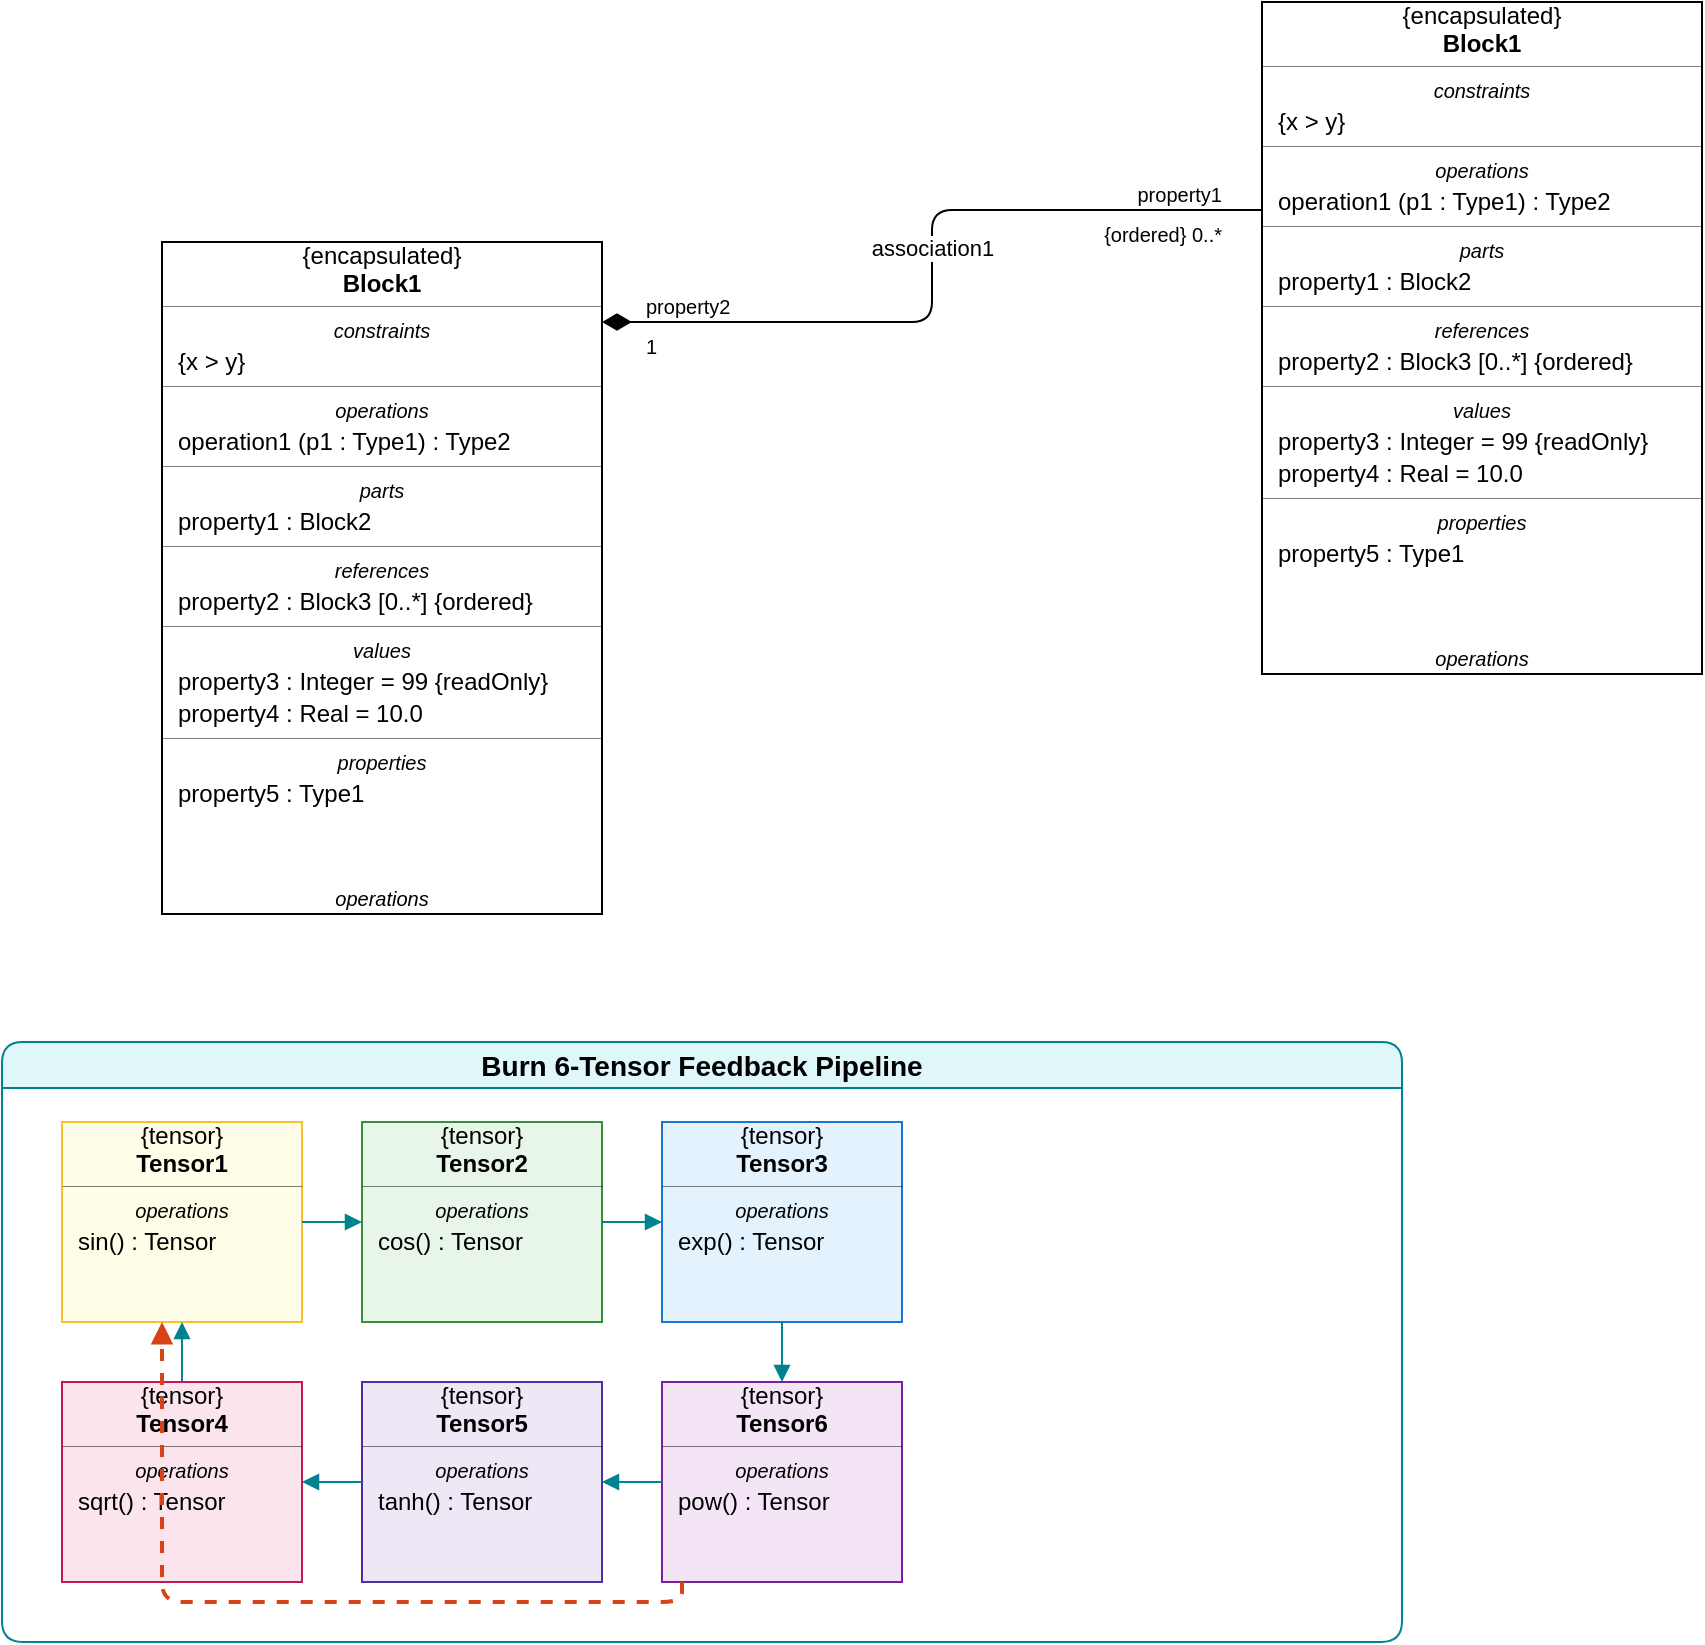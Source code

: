 <mxfile version="28.0.6">
  <diagram id="PFNuNgk9BitoZbuEjrIU" name="Page-1">
    <mxGraphModel dx="1572" dy="1638" grid="1" gridSize="10" guides="1" tooltips="1" connect="1" arrows="1" fold="1" page="1" pageScale="1" pageWidth="850" pageHeight="1100" math="0" shadow="0">
      <root>
        <mxCell id="0" />
        <mxCell id="1" parent="0" />
        <mxCell id="6" value="" style="fontStyle=1;align=center;verticalAlign=middle;childLayout=stackLayout;horizontal=1;horizontalStack=0;resizeParent=1;resizeParentMax=0;resizeLast=0;marginBottom=0;" parent="1" vertex="1">
          <mxGeometry x="130" y="300" width="220" height="336" as="geometry" />
        </mxCell>
        <mxCell id="8" value="{encapsulated}" style="html=1;align=center;spacing=0;verticalAlign=middle;strokeColor=none;fillColor=none;whiteSpace=wrap;" parent="6" vertex="1">
          <mxGeometry width="220" height="14" as="geometry" />
        </mxCell>
        <mxCell id="9" value="Block1" style="html=1;align=center;spacing=0;verticalAlign=middle;strokeColor=none;fillColor=none;whiteSpace=wrap;fontStyle=1;" parent="6" vertex="1">
          <mxGeometry y="14" width="220" height="14" as="geometry" />
        </mxCell>
        <mxCell id="10" value="" style="line;strokeWidth=0.25;fillColor=none;align=left;verticalAlign=middle;spacingTop=-1;spacingLeft=3;spacingRight=3;rotatable=0;labelPosition=right;points=[];portConstraint=eastwest;" parent="6" vertex="1">
          <mxGeometry y="28" width="220" height="8" as="geometry" />
        </mxCell>
        <mxCell id="11" value="constraints" style="html=1;align=center;spacing=0;verticalAlign=middle;strokeColor=none;fillColor=none;whiteSpace=wrap;fontStyle=2;fontSize=10;" parent="6" vertex="1">
          <mxGeometry y="36" width="220" height="16" as="geometry" />
        </mxCell>
        <mxCell id="12" value="{x &gt; y}" style="html=1;align=left;spacing=0;spacingLeft=8;verticalAlign=middle;strokeColor=none;fillColor=none;whiteSpace=wrap;" parent="6" vertex="1">
          <mxGeometry y="52" width="220" height="16" as="geometry" />
        </mxCell>
        <mxCell id="13" value="" style="line;strokeWidth=0.25;fillColor=none;align=left;verticalAlign=middle;spacingTop=-1;spacingLeft=3;spacingRight=3;rotatable=0;labelPosition=right;points=[];portConstraint=eastwest;" parent="6" vertex="1">
          <mxGeometry y="68" width="220" height="8" as="geometry" />
        </mxCell>
        <mxCell id="14" value="operations" style="html=1;align=center;spacing=0;verticalAlign=middle;strokeColor=none;fillColor=none;whiteSpace=wrap;fontStyle=2;fontSize=10;" parent="6" vertex="1">
          <mxGeometry y="76" width="220" height="16" as="geometry" />
        </mxCell>
        <mxCell id="15" value="operation1 (p1 : Type1) : Type2" style="html=1;align=left;spacing=0;spacingLeft=8;verticalAlign=middle;strokeColor=none;fillColor=none;whiteSpace=wrap;" parent="6" vertex="1">
          <mxGeometry y="92" width="220" height="16" as="geometry" />
        </mxCell>
        <mxCell id="16" value="" style="line;strokeWidth=0.25;fillColor=none;align=left;verticalAlign=middle;spacingTop=-1;spacingLeft=3;spacingRight=3;rotatable=0;labelPosition=right;points=[];portConstraint=eastwest;" parent="6" vertex="1">
          <mxGeometry y="108" width="220" height="8" as="geometry" />
        </mxCell>
        <mxCell id="17" value="parts" style="html=1;align=center;spacing=0;verticalAlign=middle;strokeColor=none;fillColor=none;whiteSpace=wrap;fontStyle=2;fontSize=10;" parent="6" vertex="1">
          <mxGeometry y="116" width="220" height="16" as="geometry" />
        </mxCell>
        <mxCell id="18" value="property1 : Block2" style="html=1;align=left;spacing=0;spacingLeft=8;verticalAlign=middle;strokeColor=none;fillColor=none;whiteSpace=wrap;" parent="6" vertex="1">
          <mxGeometry y="132" width="220" height="16" as="geometry" />
        </mxCell>
        <mxCell id="19" value="" style="line;strokeWidth=0.25;fillColor=none;align=left;verticalAlign=middle;spacingTop=-1;spacingLeft=3;spacingRight=3;rotatable=0;labelPosition=right;points=[];portConstraint=eastwest;" parent="6" vertex="1">
          <mxGeometry y="148" width="220" height="8" as="geometry" />
        </mxCell>
        <mxCell id="20" value="references" style="html=1;align=center;spacing=0;verticalAlign=middle;strokeColor=none;fillColor=none;whiteSpace=wrap;fontStyle=2;fontSize=10;" parent="6" vertex="1">
          <mxGeometry y="156" width="220" height="16" as="geometry" />
        </mxCell>
        <mxCell id="21" value="property2 : Block3 [0..*] {ordered}" style="html=1;align=left;spacing=0;spacingLeft=8;verticalAlign=middle;strokeColor=none;fillColor=none;whiteSpace=wrap;" parent="6" vertex="1">
          <mxGeometry y="172" width="220" height="16" as="geometry" />
        </mxCell>
        <mxCell id="22" value="" style="line;strokeWidth=0.25;fillColor=none;align=left;verticalAlign=middle;spacingTop=-1;spacingLeft=3;spacingRight=3;rotatable=0;labelPosition=right;points=[];portConstraint=eastwest;" parent="6" vertex="1">
          <mxGeometry y="188" width="220" height="8" as="geometry" />
        </mxCell>
        <mxCell id="23" value="values" style="html=1;align=center;spacing=0;verticalAlign=middle;strokeColor=none;fillColor=none;whiteSpace=wrap;fontStyle=2;fontSize=10;" parent="6" vertex="1">
          <mxGeometry y="196" width="220" height="16" as="geometry" />
        </mxCell>
        <mxCell id="24" value="property3 : Integer = 99 {readOnly}" style="html=1;align=left;spacing=0;spacingLeft=8;verticalAlign=middle;strokeColor=none;fillColor=none;whiteSpace=wrap;" parent="6" vertex="1">
          <mxGeometry y="212" width="220" height="16" as="geometry" />
        </mxCell>
        <mxCell id="25" value="property4 : Real = 10.0" style="html=1;align=left;spacing=0;spacingLeft=8;verticalAlign=middle;strokeColor=none;fillColor=none;whiteSpace=wrap;" parent="6" vertex="1">
          <mxGeometry y="228" width="220" height="16" as="geometry" />
        </mxCell>
        <mxCell id="26" value="" style="line;strokeWidth=0.25;fillColor=none;align=left;verticalAlign=middle;spacingTop=-1;spacingLeft=3;spacingRight=3;rotatable=0;labelPosition=right;points=[];portConstraint=eastwest;" parent="6" vertex="1">
          <mxGeometry y="244" width="220" height="8" as="geometry" />
        </mxCell>
        <mxCell id="27" value="properties" style="html=1;align=center;spacing=0;verticalAlign=middle;strokeColor=none;fillColor=none;whiteSpace=wrap;fontStyle=2;fontSize=10;" parent="6" vertex="1">
          <mxGeometry y="252" width="220" height="16" as="geometry" />
        </mxCell>
        <mxCell id="28" value="property5 : Type1" style="html=1;align=left;spacing=0;spacingLeft=8;verticalAlign=middle;strokeColor=none;fillColor=none;whiteSpace=wrap;" parent="6" vertex="1">
          <mxGeometry y="268" width="220" height="16" as="geometry" />
        </mxCell>
        <mxCell id="29" value="" style="html=1;align=left;spacing=0;spacingLeft=8;verticalAlign=middle;strokeColor=none;fillColor=none;whiteSpace=wrap;" parent="6" vertex="1">
          <mxGeometry y="284" width="220" height="36" as="geometry" />
        </mxCell>
        <mxCell id="30" value="operations" style="html=1;align=center;spacing=0;verticalAlign=middle;strokeColor=none;fillColor=none;whiteSpace=wrap;fontStyle=2;fontSize=10;" parent="6" vertex="1">
          <mxGeometry y="320" width="220" height="16" as="geometry" />
        </mxCell>
        <mxCell id="31" value="" style="fontStyle=1;align=center;verticalAlign=middle;childLayout=stackLayout;horizontal=1;horizontalStack=0;resizeParent=1;resizeParentMax=0;resizeLast=0;marginBottom=0;" parent="1" vertex="1">
          <mxGeometry x="680" y="180" width="220" height="336" as="geometry" />
        </mxCell>
        <mxCell id="32" value="{encapsulated}" style="html=1;align=center;spacing=0;verticalAlign=middle;strokeColor=none;fillColor=none;whiteSpace=wrap;" parent="31" vertex="1">
          <mxGeometry width="220" height="14" as="geometry" />
        </mxCell>
        <mxCell id="33" value="Block1" style="html=1;align=center;spacing=0;verticalAlign=middle;strokeColor=none;fillColor=none;whiteSpace=wrap;fontStyle=1;" parent="31" vertex="1">
          <mxGeometry y="14" width="220" height="14" as="geometry" />
        </mxCell>
        <mxCell id="34" value="" style="line;strokeWidth=0.25;fillColor=none;align=left;verticalAlign=middle;spacingTop=-1;spacingLeft=3;spacingRight=3;rotatable=0;labelPosition=right;points=[];portConstraint=eastwest;" parent="31" vertex="1">
          <mxGeometry y="28" width="220" height="8" as="geometry" />
        </mxCell>
        <mxCell id="35" value="constraints" style="html=1;align=center;spacing=0;verticalAlign=middle;strokeColor=none;fillColor=none;whiteSpace=wrap;fontStyle=2;fontSize=10;" parent="31" vertex="1">
          <mxGeometry y="36" width="220" height="16" as="geometry" />
        </mxCell>
        <mxCell id="36" value="{x &gt; y}" style="html=1;align=left;spacing=0;spacingLeft=8;verticalAlign=middle;strokeColor=none;fillColor=none;whiteSpace=wrap;" parent="31" vertex="1">
          <mxGeometry y="52" width="220" height="16" as="geometry" />
        </mxCell>
        <mxCell id="37" value="" style="line;strokeWidth=0.25;fillColor=none;align=left;verticalAlign=middle;spacingTop=-1;spacingLeft=3;spacingRight=3;rotatable=0;labelPosition=right;points=[];portConstraint=eastwest;" parent="31" vertex="1">
          <mxGeometry y="68" width="220" height="8" as="geometry" />
        </mxCell>
        <mxCell id="38" value="operations" style="html=1;align=center;spacing=0;verticalAlign=middle;strokeColor=none;fillColor=none;whiteSpace=wrap;fontStyle=2;fontSize=10;" parent="31" vertex="1">
          <mxGeometry y="76" width="220" height="16" as="geometry" />
        </mxCell>
        <mxCell id="39" value="operation1 (p1 : Type1) : Type2" style="html=1;align=left;spacing=0;spacingLeft=8;verticalAlign=middle;strokeColor=none;fillColor=none;whiteSpace=wrap;" parent="31" vertex="1">
          <mxGeometry y="92" width="220" height="16" as="geometry" />
        </mxCell>
        <mxCell id="40" value="" style="line;strokeWidth=0.25;fillColor=none;align=left;verticalAlign=middle;spacingTop=-1;spacingLeft=3;spacingRight=3;rotatable=0;labelPosition=right;points=[];portConstraint=eastwest;" parent="31" vertex="1">
          <mxGeometry y="108" width="220" height="8" as="geometry" />
        </mxCell>
        <mxCell id="41" value="parts" style="html=1;align=center;spacing=0;verticalAlign=middle;strokeColor=none;fillColor=none;whiteSpace=wrap;fontStyle=2;fontSize=10;" parent="31" vertex="1">
          <mxGeometry y="116" width="220" height="16" as="geometry" />
        </mxCell>
        <mxCell id="42" value="property1 : Block2" style="html=1;align=left;spacing=0;spacingLeft=8;verticalAlign=middle;strokeColor=none;fillColor=none;whiteSpace=wrap;" parent="31" vertex="1">
          <mxGeometry y="132" width="220" height="16" as="geometry" />
        </mxCell>
        <mxCell id="43" value="" style="line;strokeWidth=0.25;fillColor=none;align=left;verticalAlign=middle;spacingTop=-1;spacingLeft=3;spacingRight=3;rotatable=0;labelPosition=right;points=[];portConstraint=eastwest;" parent="31" vertex="1">
          <mxGeometry y="148" width="220" height="8" as="geometry" />
        </mxCell>
        <mxCell id="44" value="references" style="html=1;align=center;spacing=0;verticalAlign=middle;strokeColor=none;fillColor=none;whiteSpace=wrap;fontStyle=2;fontSize=10;" parent="31" vertex="1">
          <mxGeometry y="156" width="220" height="16" as="geometry" />
        </mxCell>
        <mxCell id="45" value="property2 : Block3 [0..*] {ordered}" style="html=1;align=left;spacing=0;spacingLeft=8;verticalAlign=middle;strokeColor=none;fillColor=none;whiteSpace=wrap;" parent="31" vertex="1">
          <mxGeometry y="172" width="220" height="16" as="geometry" />
        </mxCell>
        <mxCell id="46" value="" style="line;strokeWidth=0.25;fillColor=none;align=left;verticalAlign=middle;spacingTop=-1;spacingLeft=3;spacingRight=3;rotatable=0;labelPosition=right;points=[];portConstraint=eastwest;" parent="31" vertex="1">
          <mxGeometry y="188" width="220" height="8" as="geometry" />
        </mxCell>
        <mxCell id="47" value="values" style="html=1;align=center;spacing=0;verticalAlign=middle;strokeColor=none;fillColor=none;whiteSpace=wrap;fontStyle=2;fontSize=10;" parent="31" vertex="1">
          <mxGeometry y="196" width="220" height="16" as="geometry" />
        </mxCell>
        <mxCell id="48" value="property3 : Integer = 99 {readOnly}" style="html=1;align=left;spacing=0;spacingLeft=8;verticalAlign=middle;strokeColor=none;fillColor=none;whiteSpace=wrap;" parent="31" vertex="1">
          <mxGeometry y="212" width="220" height="16" as="geometry" />
        </mxCell>
        <mxCell id="49" value="property4 : Real = 10.0" style="html=1;align=left;spacing=0;spacingLeft=8;verticalAlign=middle;strokeColor=none;fillColor=none;whiteSpace=wrap;" parent="31" vertex="1">
          <mxGeometry y="228" width="220" height="16" as="geometry" />
        </mxCell>
        <mxCell id="50" value="" style="line;strokeWidth=0.25;fillColor=none;align=left;verticalAlign=middle;spacingTop=-1;spacingLeft=3;spacingRight=3;rotatable=0;labelPosition=right;points=[];portConstraint=eastwest;" parent="31" vertex="1">
          <mxGeometry y="244" width="220" height="8" as="geometry" />
        </mxCell>
        <mxCell id="51" value="properties" style="html=1;align=center;spacing=0;verticalAlign=middle;strokeColor=none;fillColor=none;whiteSpace=wrap;fontStyle=2;fontSize=10;" parent="31" vertex="1">
          <mxGeometry y="252" width="220" height="16" as="geometry" />
        </mxCell>
        <mxCell id="52" value="property5 : Type1" style="html=1;align=left;spacing=0;spacingLeft=8;verticalAlign=middle;strokeColor=none;fillColor=none;whiteSpace=wrap;" parent="31" vertex="1">
          <mxGeometry y="268" width="220" height="16" as="geometry" />
        </mxCell>
        <mxCell id="53" value="" style="html=1;align=left;spacing=0;spacingLeft=8;verticalAlign=middle;strokeColor=none;fillColor=none;whiteSpace=wrap;" parent="31" vertex="1">
          <mxGeometry y="284" width="220" height="36" as="geometry" />
        </mxCell>
        <mxCell id="54" value="operations" style="html=1;align=center;spacing=0;verticalAlign=middle;strokeColor=none;fillColor=none;whiteSpace=wrap;fontStyle=2;fontSize=10;" parent="31" vertex="1">
          <mxGeometry y="320" width="220" height="16" as="geometry" />
        </mxCell>
        <mxCell id="57" value="association1" style="verticalAlign=bottom;html=1;endArrow=none;edgeStyle=orthogonalEdgeStyle;startFill=1;startSize=12;startArrow=diamondThin;exitX=1;exitY=0.25;exitDx=0;exitDy=0;entryX=0;entryY=0.75;entryDx=0;entryDy=0;" parent="1" source="11" target="39" edge="1">
          <mxGeometry relative="1" as="geometry">
            <mxPoint x="370" y="290" as="sourcePoint" />
            <mxPoint x="620" y="290" as="targetPoint" />
          </mxGeometry>
        </mxCell>
        <mxCell id="58" value="1" style="resizable=0;html=1;align=left;verticalAlign=top;labelBackgroundColor=none;fontSize=10" parent="57" connectable="0" vertex="1">
          <mxGeometry x="-0.9" relative="1" as="geometry" />
        </mxCell>
        <mxCell id="59" value="property2" style="resizable=0;html=1;align=left;verticalAlign=bottom;labelBackgroundColor=none;fontSize=10" parent="57" connectable="0" vertex="1">
          <mxGeometry x="-0.9" relative="1" as="geometry" />
        </mxCell>
        <mxCell id="60" value="{ordered} 0..*" style="resizable=0;html=1;align=right;verticalAlign=top;labelBackgroundColor=none;fontSize=10" parent="57" connectable="0" vertex="1">
          <mxGeometry x="0.9" relative="1" as="geometry" />
        </mxCell>
        <mxCell id="61" value="property1" style="resizable=0;html=1;align=right;verticalAlign=bottom;labelBackgroundColor=none;fontSize=10" parent="57" connectable="0" vertex="1">
          <mxGeometry x="0.9" relative="1" as="geometry" />
        </mxCell>
        <!-- 6-Tensor Feedback Pipeline using SysML blocks -->
        <mxCell id="1000" value="Burn 6-Tensor Feedback Pipeline" style="swimlane;html=1;rounded=1;whiteSpace=wrap;labelBackgroundColor=none;fillColor=#e0f7fa;strokeColor=#00838f;fontSize=14;fontStyle=1;" vertex="1" parent="1">
          <mxGeometry x="50" y="700" width="700" height="300" as="geometry" />
        </mxCell>
        <!-- Tensor 1 - Full SysML Block -->
        <mxCell id="1001" value="" style="fontStyle=1;align=center;verticalAlign=middle;childLayout=stackLayout;horizontal=1;horizontalStack=0;resizeParent=1;resizeParentMax=0;resizeLast=0;marginBottom=0;fillColor=#fffde7;strokeColor=#fbc02d;" vertex="1" parent="1000">
          <mxGeometry x="30" y="40" width="120" height="100" as="geometry" />
        </mxCell>
        <mxCell id="1001a" value="{tensor}" style="html=1;align=center;spacing=0;verticalAlign=middle;strokeColor=none;fillColor=none;whiteSpace=wrap;" vertex="1" parent="1001">
          <mxGeometry width="120" height="14" as="geometry" />
        </mxCell>
        <mxCell id="1001b" value="Tensor1" style="html=1;align=center;spacing=0;verticalAlign=middle;strokeColor=none;fillColor=none;whiteSpace=wrap;fontStyle=1;" vertex="1" parent="1001">
          <mxGeometry y="14" width="120" height="14" as="geometry" />
        </mxCell>
        <mxCell id="1001c" value="" style="line;strokeWidth=0.25;fillColor=none;align=left;verticalAlign=middle;spacingTop=-1;spacingLeft=3;spacingRight=3;rotatable=0;labelPosition=right;points=[];portConstraint=eastwest;" vertex="1" parent="1001">
          <mxGeometry y="28" width="120" height="8" as="geometry" />
        </mxCell>
        <mxCell id="1001d" value="operations" style="html=1;align=center;spacing=0;verticalAlign=middle;strokeColor=none;fillColor=none;whiteSpace=wrap;fontStyle=2;fontSize=10;" vertex="1" parent="1001">
          <mxGeometry y="36" width="120" height="16" as="geometry" />
        </mxCell>
        <mxCell id="1001e" value="sin() : Tensor" style="html=1;align=left;spacing=0;spacingLeft=8;verticalAlign=middle;strokeColor=none;fillColor=none;whiteSpace=wrap;" vertex="1" parent="1001">
          <mxGeometry y="52" width="120" height="16" as="geometry" />
        </mxCell>
        <!-- Tensor 2 - Full SysML Block -->
        <mxCell id="1002" value="" style="fontStyle=1;align=center;verticalAlign=middle;childLayout=stackLayout;horizontal=1;horizontalStack=0;resizeParent=1;resizeParentMax=0;resizeLast=0;marginBottom=0;fillColor=#e8f5e9;strokeColor=#388e3c;" vertex="1" parent="1000">
          <mxGeometry x="180" y="40" width="120" height="100" as="geometry" />
        </mxCell>
        <mxCell id="1002a" value="{tensor}" style="html=1;align=center;spacing=0;verticalAlign=middle;strokeColor=none;fillColor=none;whiteSpace=wrap;" vertex="1" parent="1002">
          <mxGeometry width="120" height="14" as="geometry" />
        </mxCell>
        <mxCell id="1002b" value="Tensor2" style="html=1;align=center;spacing=0;verticalAlign=middle;strokeColor=none;fillColor=none;whiteSpace=wrap;fontStyle=1;" vertex="1" parent="1002">
          <mxGeometry y="14" width="120" height="14" as="geometry" />
        </mxCell>
        <mxCell id="1002c" value="" style="line;strokeWidth=0.25;fillColor=none;align=left;verticalAlign=middle;spacingTop=-1;spacingLeft=3;spacingRight=3;rotatable=0;labelPosition=right;points=[];portConstraint=eastwest;" vertex="1" parent="1002">
          <mxGeometry y="28" width="120" height="8" as="geometry" />
        </mxCell>
        <mxCell id="1002d" value="operations" style="html=1;align=center;spacing=0;verticalAlign=middle;strokeColor=none;fillColor=none;whiteSpace=wrap;fontStyle=2;fontSize=10;" vertex="1" parent="1002">
          <mxGeometry y="36" width="120" height="16" as="geometry" />
        </mxCell>
        <mxCell id="1002e" value="cos() : Tensor" style="html=1;align=left;spacing=0;spacingLeft=8;verticalAlign=middle;strokeColor=none;fillColor=none;whiteSpace=wrap;" vertex="1" parent="1002">
          <mxGeometry y="52" width="120" height="16" as="geometry" />
        </mxCell>
        <!-- Tensor 3 - Full SysML Block -->
        <mxCell id="1003" value="" style="fontStyle=1;align=center;verticalAlign=middle;childLayout=stackLayout;horizontal=1;horizontalStack=0;resizeParent=1;resizeParentMax=0;resizeLast=0;marginBottom=0;fillColor=#e3f2fd;strokeColor=#1976d2;" vertex="1" parent="1000">
          <mxGeometry x="330" y="40" width="120" height="100" as="geometry" />
        </mxCell>
        <mxCell id="1003a" value="{tensor}" style="html=1;align=center;spacing=0;verticalAlign=middle;strokeColor=none;fillColor=none;whiteSpace=wrap;" vertex="1" parent="1003">
          <mxGeometry width="120" height="14" as="geometry" />
        </mxCell>
        <mxCell id="1003b" value="Tensor3" style="html=1;align=center;spacing=0;verticalAlign=middle;strokeColor=none;fillColor=none;whiteSpace=wrap;fontStyle=1;" vertex="1" parent="1003">
          <mxGeometry y="14" width="120" height="14" as="geometry" />
        </mxCell>
        <mxCell id="1003c" value="" style="line;strokeWidth=0.25;fillColor=none;align=left;verticalAlign=middle;spacingTop=-1;spacingLeft=3;spacingRight=3;rotatable=0;labelPosition=right;points=[];portConstraint=eastwest;" vertex="1" parent="1003">
          <mxGeometry y="28" width="120" height="8" as="geometry" />
        </mxCell>
        <mxCell id="1003d" value="operations" style="html=1;align=center;spacing=0;verticalAlign=middle;strokeColor=none;fillColor=none;whiteSpace=wrap;fontStyle=2;fontSize=10;" vertex="1" parent="1003">
          <mxGeometry y="36" width="120" height="16" as="geometry" />
        </mxCell>
        <mxCell id="1003e" value="exp() : Tensor" style="html=1;align=left;spacing=0;spacingLeft=8;verticalAlign=middle;strokeColor=none;fillColor=none;whiteSpace=wrap;" vertex="1" parent="1003">
          <mxGeometry y="52" width="120" height="16" as="geometry" />
        </mxCell>
        <!-- Tensor 4 - Full SysML Block -->
        <mxCell id="1004" value="" style="fontStyle=1;align=center;verticalAlign=middle;childLayout=stackLayout;horizontal=1;horizontalStack=0;resizeParent=1;resizeParentMax=0;resizeLast=0;marginBottom=0;fillColor=#fce4ec;strokeColor=#c2185b;" vertex="1" parent="1000">
          <mxGeometry x="30" y="170" width="120" height="100" as="geometry" />
        </mxCell>
        <mxCell id="1004a" value="{tensor}" style="html=1;align=center;spacing=0;verticalAlign=middle;strokeColor=none;fillColor=none;whiteSpace=wrap;" vertex="1" parent="1004">
          <mxGeometry width="120" height="14" as="geometry" />
        </mxCell>
        <mxCell id="1004b" value="Tensor4" style="html=1;align=center;spacing=0;verticalAlign=middle;strokeColor=none;fillColor=none;whiteSpace=wrap;fontStyle=1;" vertex="1" parent="1004">
          <mxGeometry y="14" width="120" height="14" as="geometry" />
        </mxCell>
        <mxCell id="1004c" value="" style="line;strokeWidth=0.25;fillColor=none;align=left;verticalAlign=middle;spacingTop=-1;spacingLeft=3;spacingRight=3;rotatable=0;labelPosition=right;points=[];portConstraint=eastwest;" vertex="1" parent="1004">
          <mxGeometry y="28" width="120" height="8" as="geometry" />
        </mxCell>
        <mxCell id="1004d" value="operations" style="html=1;align=center;spacing=0;verticalAlign=middle;strokeColor=none;fillColor=none;whiteSpace=wrap;fontStyle=2;fontSize=10;" vertex="1" parent="1004">
          <mxGeometry y="36" width="120" height="16" as="geometry" />
        </mxCell>
        <mxCell id="1004e" value="sqrt() : Tensor" style="html=1;align=left;spacing=0;spacingLeft=8;verticalAlign=middle;strokeColor=none;fillColor=none;whiteSpace=wrap;" vertex="1" parent="1004">
          <mxGeometry y="52" width="120" height="16" as="geometry" />
        </mxCell>
        <!-- Tensor 5 - Full SysML Block -->
        <mxCell id="1005" value="" style="fontStyle=1;align=center;verticalAlign=middle;childLayout=stackLayout;horizontal=1;horizontalStack=0;resizeParent=1;resizeParentMax=0;resizeLast=0;marginBottom=0;fillColor=#ede7f6;strokeColor=#512da8;" vertex="1" parent="1000">
          <mxGeometry x="180" y="170" width="120" height="100" as="geometry" />
        </mxCell>
        <mxCell id="1005a" value="{tensor}" style="html=1;align=center;spacing=0;verticalAlign=middle;strokeColor=none;fillColor=none;whiteSpace=wrap;" vertex="1" parent="1005">
          <mxGeometry width="120" height="14" as="geometry" />
        </mxCell>
        <mxCell id="1005b" value="Tensor5" style="html=1;align=center;spacing=0;verticalAlign=middle;strokeColor=none;fillColor=none;whiteSpace=wrap;fontStyle=1;" vertex="1" parent="1005">
          <mxGeometry y="14" width="120" height="14" as="geometry" />
        </mxCell>
        <mxCell id="1005c" value="" style="line;strokeWidth=0.25;fillColor=none;align=left;verticalAlign=middle;spacingTop=-1;spacingLeft=3;spacingRight=3;rotatable=0;labelPosition=right;points=[];portConstraint=eastwest;" vertex="1" parent="1005">
          <mxGeometry y="28" width="120" height="8" as="geometry" />
        </mxCell>
        <mxCell id="1005d" value="operations" style="html=1;align=center;spacing=0;verticalAlign=middle;strokeColor=none;fillColor=none;whiteSpace=wrap;fontStyle=2;fontSize=10;" vertex="1" parent="1005">
          <mxGeometry y="36" width="120" height="16" as="geometry" />
        </mxCell>
        <mxCell id="1005e" value="tanh() : Tensor" style="html=1;align=left;spacing=0;spacingLeft=8;verticalAlign=middle;strokeColor=none;fillColor=none;whiteSpace=wrap;" vertex="1" parent="1005">
          <mxGeometry y="52" width="120" height="16" as="geometry" />
        </mxCell>
        <!-- Tensor 6 - Full SysML Block -->
        <mxCell id="1006" value="" style="fontStyle=1;align=center;verticalAlign=middle;childLayout=stackLayout;horizontal=1;horizontalStack=0;resizeParent=1;resizeParentMax=0;resizeLast=0;marginBottom=0;fillColor=#f3e5f5;strokeColor=#7b1fa2;" vertex="1" parent="1000">
          <mxGeometry x="330" y="170" width="120" height="100" as="geometry" />
        </mxCell>
        <mxCell id="1006a" value="{tensor}" style="html=1;align=center;spacing=0;verticalAlign=middle;strokeColor=none;fillColor=none;whiteSpace=wrap;" vertex="1" parent="1006">
          <mxGeometry width="120" height="14" as="geometry" />
        </mxCell>
        <mxCell id="1006b" value="Tensor6" style="html=1;align=center;spacing=0;verticalAlign=middle;strokeColor=none;fillColor=none;whiteSpace=wrap;fontStyle=1;" vertex="1" parent="1006">
          <mxGeometry y="14" width="120" height="14" as="geometry" />
        </mxCell>
        <mxCell id="1006c" value="" style="line;strokeWidth=0.25;fillColor=none;align=left;verticalAlign=middle;spacingTop=-1;spacingLeft=3;spacingRight=3;rotatable=0;labelPosition=right;points=[];portConstraint=eastwest;" vertex="1" parent="1006">
          <mxGeometry y="28" width="120" height="8" as="geometry" />
        </mxCell>
        <mxCell id="1006d" value="operations" style="html=1;align=center;spacing=0;verticalAlign=middle;strokeColor=none;fillColor=none;whiteSpace=wrap;fontStyle=2;fontSize=10;" vertex="1" parent="1006">
          <mxGeometry y="36" width="120" height="16" as="geometry" />
        </mxCell>
        <mxCell id="1006e" value="pow() : Tensor" style="html=1;align=left;spacing=0;spacingLeft=8;verticalAlign=middle;strokeColor=none;fillColor=none;whiteSpace=wrap;" vertex="1" parent="1006">
          <mxGeometry y="52" width="120" height="16" as="geometry" />
        </mxCell>
        <!-- Pipeline arrows -->
        <mxCell id="1010" style="edgeStyle=orthogonalEdgeStyle;endArrow=block;html=1;strokeColor=#00838f;" edge="1" parent="1000" source="1001" target="1002">
          <mxGeometry relative="1" as="geometry" />
        </mxCell>
        <mxCell id="1011" style="edgeStyle=orthogonalEdgeStyle;endArrow=block;html=1;strokeColor=#00838f;" edge="1" parent="1000" source="1002" target="1003">
          <mxGeometry relative="1" as="geometry" />
        </mxCell>
        <mxCell id="1012" style="edgeStyle=orthogonalEdgeStyle;endArrow=block;html=1;strokeColor=#00838f;" edge="1" parent="1000" source="1003" target="1006">
          <mxGeometry relative="1" as="geometry" />
        </mxCell>
        <mxCell id="1013" style="edgeStyle=orthogonalEdgeStyle;endArrow=block;html=1;strokeColor=#00838f;" edge="1" parent="1000" source="1006" target="1005">
          <mxGeometry relative="1" as="geometry" />
        </mxCell>
        <mxCell id="1014" style="edgeStyle=orthogonalEdgeStyle;endArrow=block;html=1;strokeColor=#00838f;" edge="1" parent="1000" source="1005" target="1004">
          <mxGeometry relative="1" as="geometry" />
        </mxCell>
        <mxCell id="1015" style="edgeStyle=orthogonalEdgeStyle;endArrow=block;html=1;strokeColor=#00838f;" edge="1" parent="1000" source="1004" target="1001">
          <mxGeometry relative="1" as="geometry" />
        </mxCell>
        <!-- Feedback loop -->
        <mxCell id="1016" style="edgeStyle=orthogonalEdgeStyle;endArrow=block;html=1;strokeColor=#d84315;dashed=1;strokeWidth=2;" edge="1" parent="1000" source="1006" target="1001">
          <mxGeometry relative="1" as="geometry">
            <Array as="points">
              <mxPoint x="340" y="280" />
              <mxPoint x="80" y="280" />
            </Array>
          </mxGeometry>
        </mxCell>
      </root>
    </mxGraphModel>
  </diagram>
</mxfile>
